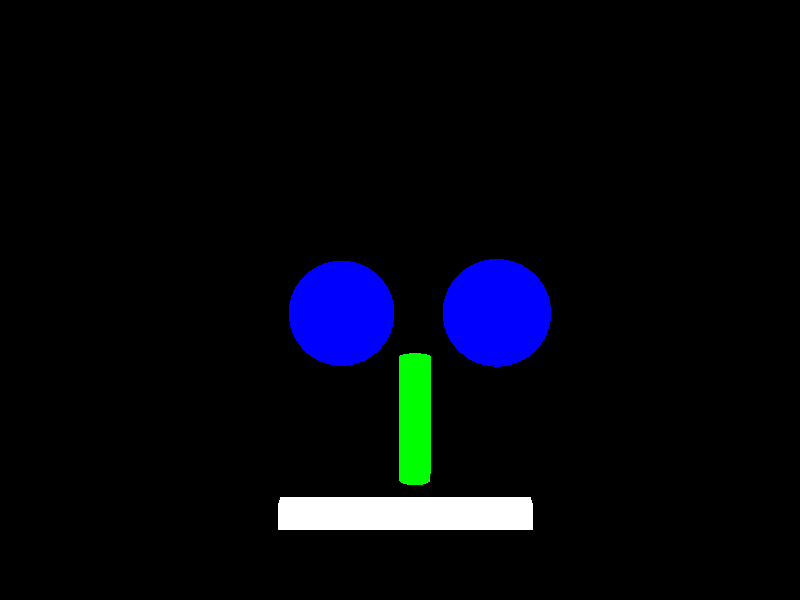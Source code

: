 // Definición de la cámara
camera {
    location <400, -1000, -300>   // Ajusta la ubicación de la cámara en el eje Z
    look_at <400, 600, 0>        // Ajusta el punto al que la cámara está mirando
    angle 45                     // Ajusta el ángulo de visión
    sky <0, 1, 0>                // Ajusta la dirección "arriba" de la cámara
}

// Definición de la luz
light_source {
    <-800, -900, 1000>
    color rgb <1, 1, 1>
}

// Definición de los objetos generados
cylinder {
    <419.2109375, 202.2265625, 0>, <419.2109375, 202.2265625, 165.51171875>, 20.763671875
    texture {
        pigment {
            color rgb <0, 1, 0>     // Color del cilindro (rojo)
        }
        finish {
            ambient 0.2             // Iluminación ambiental
            diffuse 0.8             // Iluminación difusa
        }
    }
}

sphere {
    <323.7109375, 239.24609375, -50>, 68.93070201955152
    texture {
        pigment {
            color rgb <0, 0, 1>     // Color del cilindro (rojo)
        }
        finish {
            ambient 0.2             // Iluminación ambiental
            diffuse 0.8             // Iluminación difusa
        }
    }
}

box {
    <213.71484375, 388.23046875, 320> <603.24609375, 422.234375, 280>
    texture {
        pigment {
            color rgb <1, 1, 1>     // Color del cilindro (rojo)
        }
        finish {
            ambient 0.2             // Iluminación ambiental
            diffuse 0.8             // Iluminación difusa
        }
    }
}

sphere {
    <526.73828125, 242.2421875, -50>, 70.6785775109384
    texture {
        pigment {
            color rgb <0, 0, 1>     // Color del cilindro (rojo)
        }
        finish {
            ambient 0.2             // Iluminación ambiental
            diffuse 0.8             // Iluminación difusa
        }
    }
}

